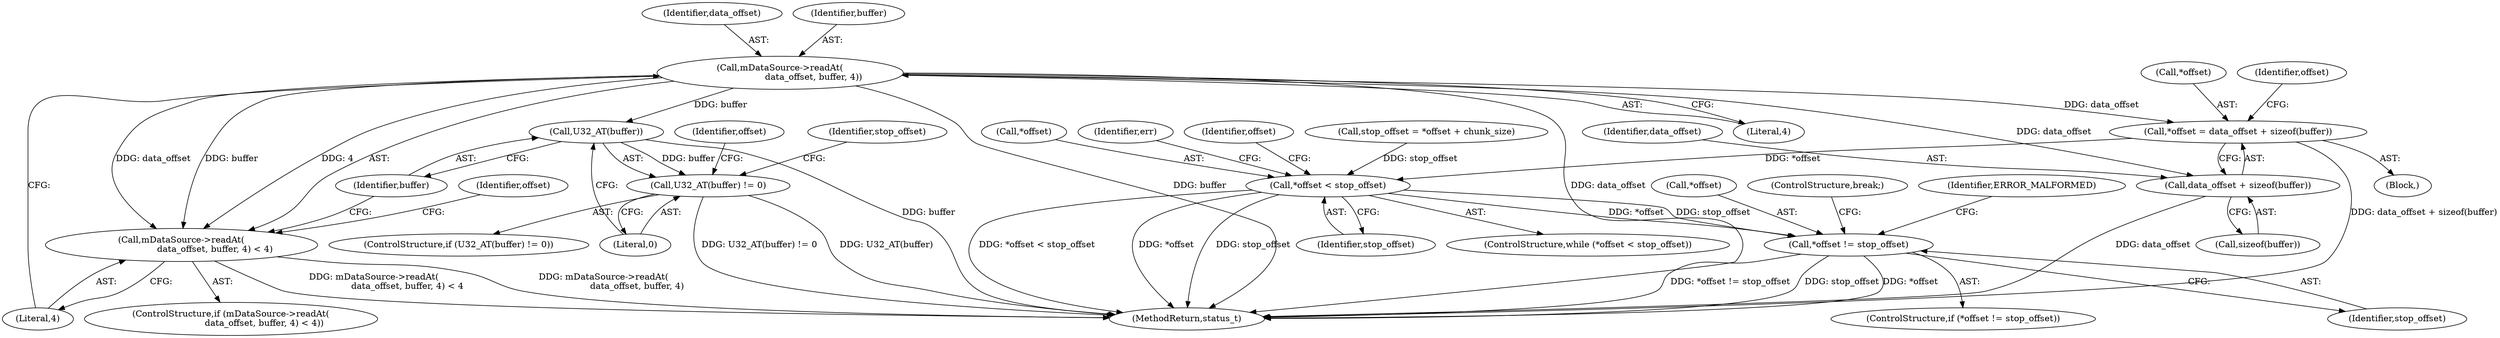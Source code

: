 digraph "0_Android_6fe85f7e15203e48df2cc3e8e1c4bc6ad49dc968@API" {
"1002242" [label="(Call,mDataSource->readAt(\n                        data_offset, buffer, 4))"];
"1002241" [label="(Call,mDataSource->readAt(\n                        data_offset, buffer, 4) < 4)"];
"1002256" [label="(Call,U32_AT(buffer))"];
"1002255" [label="(Call,U32_AT(buffer) != 0)"];
"1002273" [label="(Call,*offset = data_offset + sizeof(buffer))"];
"1002281" [label="(Call,*offset < stop_offset)"];
"1002302" [label="(Call,*offset != stop_offset)"];
"1002276" [label="(Call,data_offset + sizeof(buffer))"];
"1002309" [label="(ControlStructure,break;)"];
"1002273" [label="(Call,*offset = data_offset + sizeof(buffer))"];
"1002268" [label="(Identifier,stop_offset)"];
"1002278" [label="(Call,sizeof(buffer))"];
"1002308" [label="(Identifier,ERROR_MALFORMED)"];
"1002282" [label="(Call,*offset)"];
"1002281" [label="(Call,*offset < stop_offset)"];
"1002241" [label="(Call,mDataSource->readAt(\n                        data_offset, buffer, 4) < 4)"];
"1002256" [label="(Call,U32_AT(buffer))"];
"1002301" [label="(ControlStructure,if (*offset != stop_offset))"];
"1002288" [label="(Identifier,err)"];
"1002242" [label="(Call,mDataSource->readAt(\n                        data_offset, buffer, 4))"];
"1002927" [label="(MethodReturn,status_t)"];
"1002246" [label="(Literal,4)"];
"1002276" [label="(Call,data_offset + sizeof(buffer))"];
"1002250" [label="(Identifier,offset)"];
"1002305" [label="(Identifier,stop_offset)"];
"1002277" [label="(Identifier,data_offset)"];
"1002304" [label="(Identifier,offset)"];
"1002255" [label="(Call,U32_AT(buffer) != 0)"];
"1002284" [label="(Identifier,stop_offset)"];
"1002243" [label="(Identifier,data_offset)"];
"1002254" [label="(ControlStructure,if (U32_AT(buffer) != 0))"];
"1002302" [label="(Call,*offset != stop_offset)"];
"1002303" [label="(Call,*offset)"];
"1002245" [label="(Literal,4)"];
"1002244" [label="(Identifier,buffer)"];
"1002240" [label="(ControlStructure,if (mDataSource->readAt(\n                        data_offset, buffer, 4) < 4))"];
"1002257" [label="(Identifier,buffer)"];
"1002274" [label="(Call,*offset)"];
"1002280" [label="(ControlStructure,while (*offset < stop_offset))"];
"1002267" [label="(Call,stop_offset = *offset + chunk_size)"];
"1002283" [label="(Identifier,offset)"];
"1002258" [label="(Literal,0)"];
"1002262" [label="(Identifier,offset)"];
"1002224" [label="(Block,)"];
"1002242" -> "1002241"  [label="AST: "];
"1002242" -> "1002245"  [label="CFG: "];
"1002243" -> "1002242"  [label="AST: "];
"1002244" -> "1002242"  [label="AST: "];
"1002245" -> "1002242"  [label="AST: "];
"1002246" -> "1002242"  [label="CFG: "];
"1002242" -> "1002927"  [label="DDG: buffer"];
"1002242" -> "1002927"  [label="DDG: data_offset"];
"1002242" -> "1002241"  [label="DDG: data_offset"];
"1002242" -> "1002241"  [label="DDG: buffer"];
"1002242" -> "1002241"  [label="DDG: 4"];
"1002242" -> "1002256"  [label="DDG: buffer"];
"1002242" -> "1002273"  [label="DDG: data_offset"];
"1002242" -> "1002276"  [label="DDG: data_offset"];
"1002241" -> "1002240"  [label="AST: "];
"1002241" -> "1002246"  [label="CFG: "];
"1002246" -> "1002241"  [label="AST: "];
"1002250" -> "1002241"  [label="CFG: "];
"1002257" -> "1002241"  [label="CFG: "];
"1002241" -> "1002927"  [label="DDG: mDataSource->readAt(\n                        data_offset, buffer, 4)"];
"1002241" -> "1002927"  [label="DDG: mDataSource->readAt(\n                        data_offset, buffer, 4) < 4"];
"1002256" -> "1002255"  [label="AST: "];
"1002256" -> "1002257"  [label="CFG: "];
"1002257" -> "1002256"  [label="AST: "];
"1002258" -> "1002256"  [label="CFG: "];
"1002256" -> "1002927"  [label="DDG: buffer"];
"1002256" -> "1002255"  [label="DDG: buffer"];
"1002255" -> "1002254"  [label="AST: "];
"1002255" -> "1002258"  [label="CFG: "];
"1002258" -> "1002255"  [label="AST: "];
"1002262" -> "1002255"  [label="CFG: "];
"1002268" -> "1002255"  [label="CFG: "];
"1002255" -> "1002927"  [label="DDG: U32_AT(buffer) != 0"];
"1002255" -> "1002927"  [label="DDG: U32_AT(buffer)"];
"1002273" -> "1002224"  [label="AST: "];
"1002273" -> "1002276"  [label="CFG: "];
"1002274" -> "1002273"  [label="AST: "];
"1002276" -> "1002273"  [label="AST: "];
"1002283" -> "1002273"  [label="CFG: "];
"1002273" -> "1002927"  [label="DDG: data_offset + sizeof(buffer)"];
"1002273" -> "1002281"  [label="DDG: *offset"];
"1002281" -> "1002280"  [label="AST: "];
"1002281" -> "1002284"  [label="CFG: "];
"1002282" -> "1002281"  [label="AST: "];
"1002284" -> "1002281"  [label="AST: "];
"1002288" -> "1002281"  [label="CFG: "];
"1002304" -> "1002281"  [label="CFG: "];
"1002281" -> "1002927"  [label="DDG: stop_offset"];
"1002281" -> "1002927"  [label="DDG: *offset < stop_offset"];
"1002281" -> "1002927"  [label="DDG: *offset"];
"1002267" -> "1002281"  [label="DDG: stop_offset"];
"1002281" -> "1002302"  [label="DDG: *offset"];
"1002281" -> "1002302"  [label="DDG: stop_offset"];
"1002302" -> "1002301"  [label="AST: "];
"1002302" -> "1002305"  [label="CFG: "];
"1002303" -> "1002302"  [label="AST: "];
"1002305" -> "1002302"  [label="AST: "];
"1002308" -> "1002302"  [label="CFG: "];
"1002309" -> "1002302"  [label="CFG: "];
"1002302" -> "1002927"  [label="DDG: *offset != stop_offset"];
"1002302" -> "1002927"  [label="DDG: stop_offset"];
"1002302" -> "1002927"  [label="DDG: *offset"];
"1002276" -> "1002278"  [label="CFG: "];
"1002277" -> "1002276"  [label="AST: "];
"1002278" -> "1002276"  [label="AST: "];
"1002276" -> "1002927"  [label="DDG: data_offset"];
}
